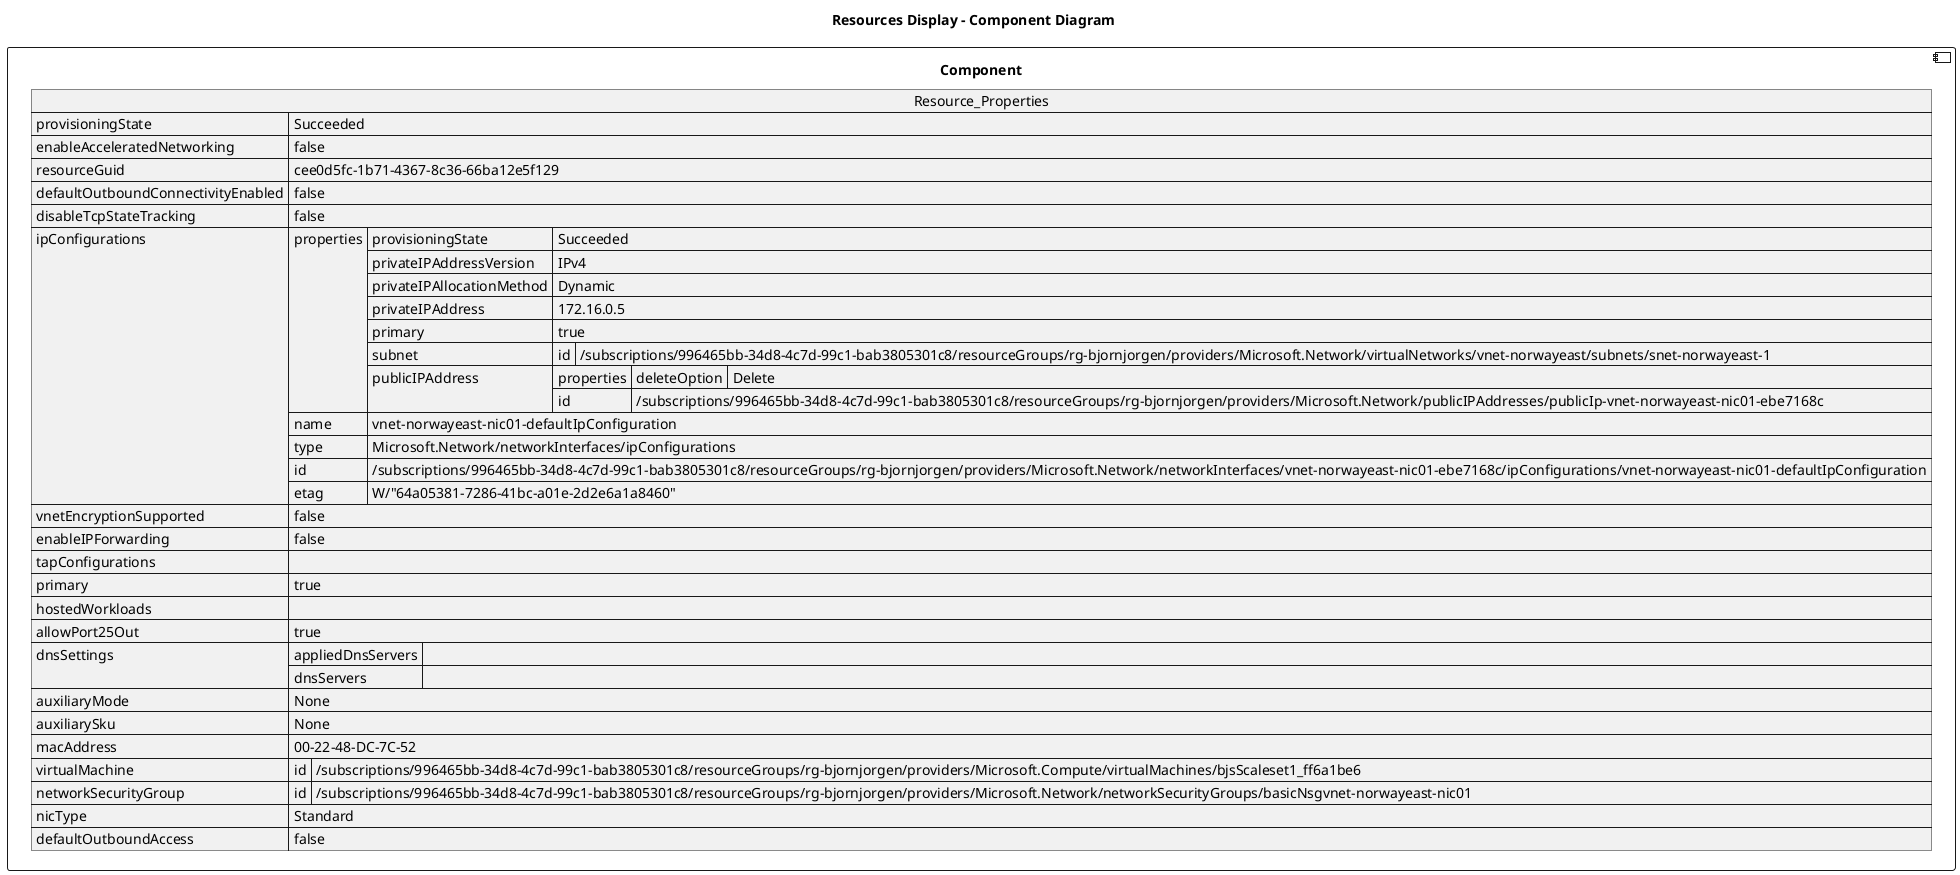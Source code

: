 @startuml

title Resources Display - Component Diagram

component Component {

json  Resource_Properties {
  "provisioningState": "Succeeded",
  "enableAcceleratedNetworking": false,
  "resourceGuid": "cee0d5fc-1b71-4367-8c36-66ba12e5f129",
  "defaultOutboundConnectivityEnabled": false,
  "disableTcpStateTracking": false,
  "ipConfigurations": [
    {
      "properties": {
        "provisioningState": "Succeeded",
        "privateIPAddressVersion": "IPv4",
        "privateIPAllocationMethod": "Dynamic",
        "privateIPAddress": "172.16.0.5",
        "primary": true,
        "subnet": {
          "id": "/subscriptions/996465bb-34d8-4c7d-99c1-bab3805301c8/resourceGroups/rg-bjornjorgen/providers/Microsoft.Network/virtualNetworks/vnet-norwayeast/subnets/snet-norwayeast-1"
        },
        "publicIPAddress": {
          "properties": {
            "deleteOption": "Delete"
          },
          "id": "/subscriptions/996465bb-34d8-4c7d-99c1-bab3805301c8/resourceGroups/rg-bjornjorgen/providers/Microsoft.Network/publicIPAddresses/publicIp-vnet-norwayeast-nic01-ebe7168c"
        }
      },
      "name": "vnet-norwayeast-nic01-defaultIpConfiguration",
      "type": "Microsoft.Network/networkInterfaces/ipConfigurations",
      "id": "/subscriptions/996465bb-34d8-4c7d-99c1-bab3805301c8/resourceGroups/rg-bjornjorgen/providers/Microsoft.Network/networkInterfaces/vnet-norwayeast-nic01-ebe7168c/ipConfigurations/vnet-norwayeast-nic01-defaultIpConfiguration",
      "etag": "W/\"64a05381-7286-41bc-a01e-2d2e6a1a8460\""
    }
  ],
  "vnetEncryptionSupported": false,
  "enableIPForwarding": false,
  "tapConfigurations": [],
  "primary": true,
  "hostedWorkloads": [],
  "allowPort25Out": true,
  "dnsSettings": {
    "appliedDnsServers": [],
    "dnsServers": []
  },
  "auxiliaryMode": "None",
  "auxiliarySku": "None",
  "macAddress": "00-22-48-DC-7C-52",
  "virtualMachine": {
    "id": "/subscriptions/996465bb-34d8-4c7d-99c1-bab3805301c8/resourceGroups/rg-bjornjorgen/providers/Microsoft.Compute/virtualMachines/bjsScaleset1_ff6a1be6"
  },
  "networkSecurityGroup": {
    "id": "/subscriptions/996465bb-34d8-4c7d-99c1-bab3805301c8/resourceGroups/rg-bjornjorgen/providers/Microsoft.Network/networkSecurityGroups/basicNsgvnet-norwayeast-nic01"
  },
  "nicType": "Standard",
  "defaultOutboundAccess": false
}
}
@enduml
